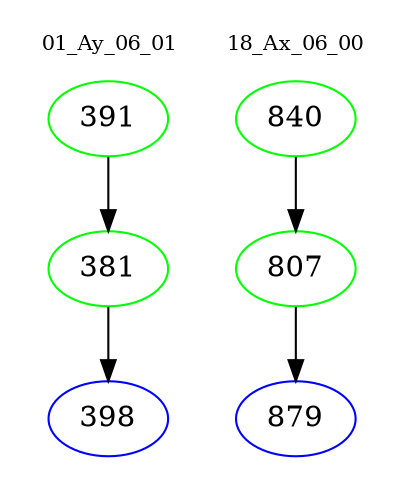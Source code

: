 digraph{
subgraph cluster_0 {
color = white
label = "01_Ay_06_01";
fontsize=10;
T0_391 [label="391", color="green"]
T0_391 -> T0_381 [color="black"]
T0_381 [label="381", color="green"]
T0_381 -> T0_398 [color="black"]
T0_398 [label="398", color="blue"]
}
subgraph cluster_1 {
color = white
label = "18_Ax_06_00";
fontsize=10;
T1_840 [label="840", color="green"]
T1_840 -> T1_807 [color="black"]
T1_807 [label="807", color="green"]
T1_807 -> T1_879 [color="black"]
T1_879 [label="879", color="blue"]
}
}
